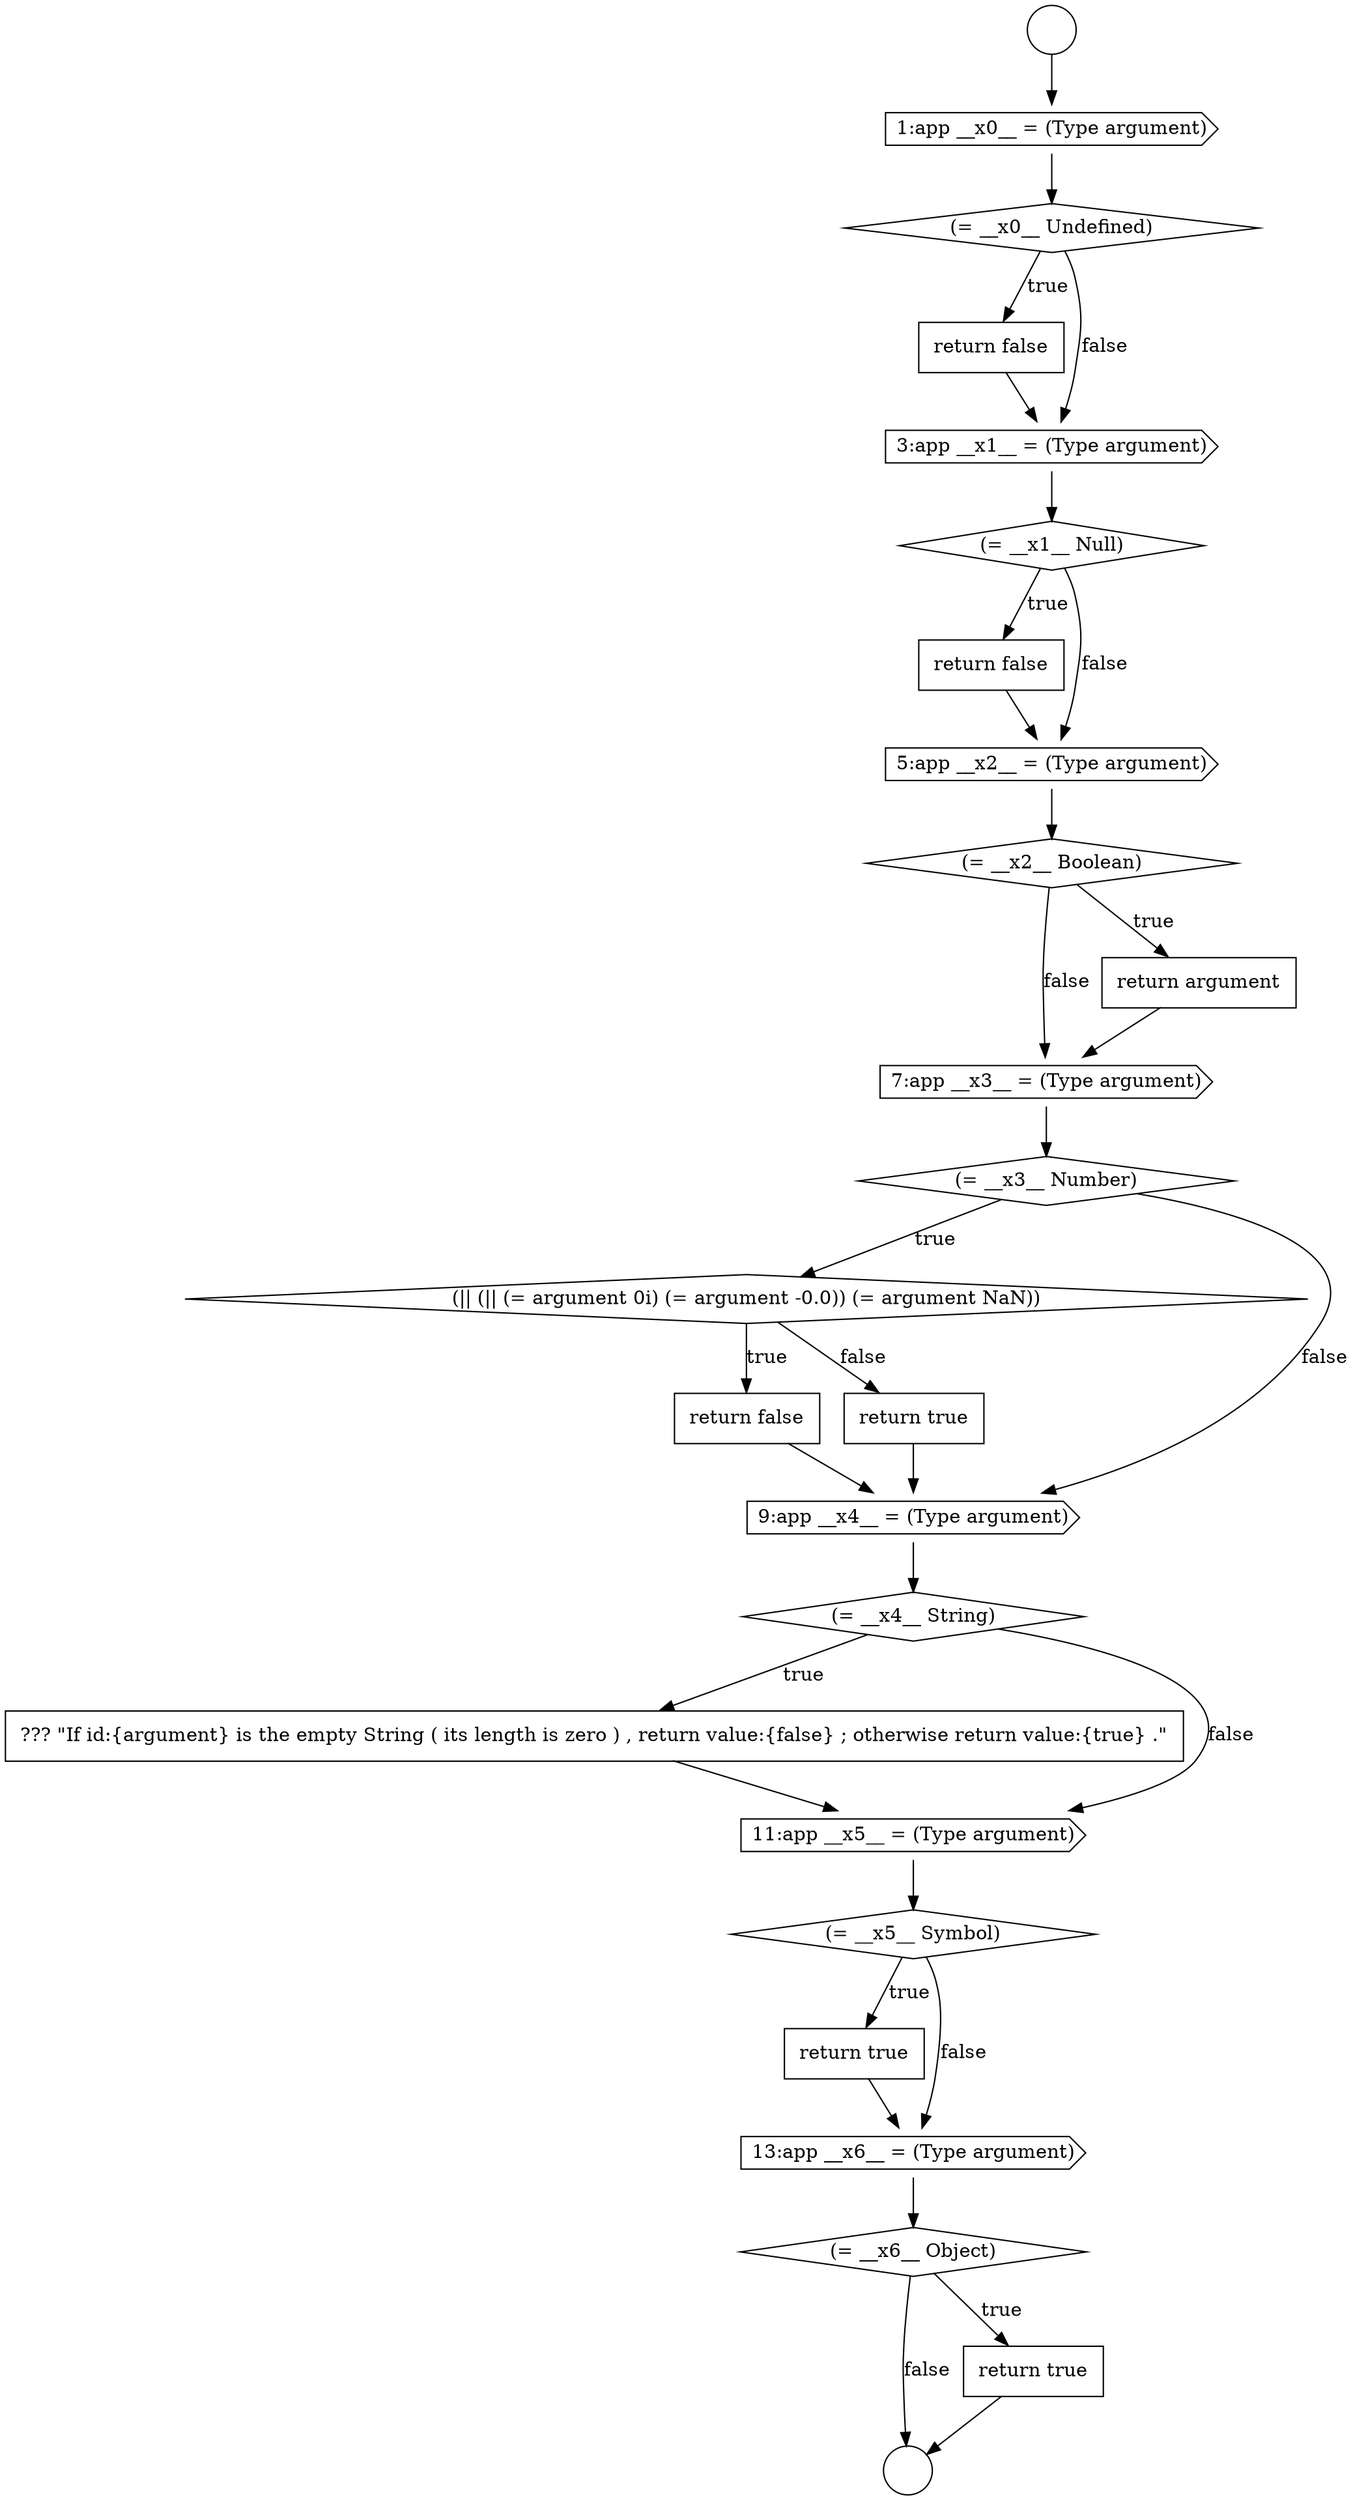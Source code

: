 digraph {
  node19508 [shape=circle label=" " color="black" fillcolor="white" style=filled]
  node19521 [shape=none, margin=0, label=<<font color="black">
    <table border="0" cellborder="1" cellspacing="0" cellpadding="10">
      <tr><td align="left">return false</td></tr>
    </table>
  </font>> color="black" fillcolor="white" style=filled]
  node19518 [shape=cds, label=<<font color="black">7:app __x3__ = (Type argument)</font>> color="black" fillcolor="white" style=filled]
  node19525 [shape=none, margin=0, label=<<font color="black">
    <table border="0" cellborder="1" cellspacing="0" cellpadding="10">
      <tr><td align="left">??? &quot;If id:{argument} is the empty String ( its length is zero ) , return value:{false} ; otherwise return value:{true} .&quot;</td></tr>
    </table>
  </font>> color="black" fillcolor="white" style=filled]
  node19514 [shape=none, margin=0, label=<<font color="black">
    <table border="0" cellborder="1" cellspacing="0" cellpadding="10">
      <tr><td align="left">return false</td></tr>
    </table>
  </font>> color="black" fillcolor="white" style=filled]
  node19507 [shape=circle label=" " color="black" fillcolor="white" style=filled]
  node19524 [shape=diamond, label=<<font color="black">(= __x4__ String)</font>> color="black" fillcolor="white" style=filled]
  node19519 [shape=diamond, label=<<font color="black">(= __x3__ Number)</font>> color="black" fillcolor="white" style=filled]
  node19515 [shape=cds, label=<<font color="black">5:app __x2__ = (Type argument)</font>> color="black" fillcolor="white" style=filled]
  node19511 [shape=none, margin=0, label=<<font color="black">
    <table border="0" cellborder="1" cellspacing="0" cellpadding="10">
      <tr><td align="left">return false</td></tr>
    </table>
  </font>> color="black" fillcolor="white" style=filled]
  node19530 [shape=diamond, label=<<font color="black">(= __x6__ Object)</font>> color="black" fillcolor="white" style=filled]
  node19520 [shape=diamond, label=<<font color="black">(|| (|| (= argument 0i) (= argument -0.0)) (= argument NaN))</font>> color="black" fillcolor="white" style=filled]
  node19523 [shape=cds, label=<<font color="black">9:app __x4__ = (Type argument)</font>> color="black" fillcolor="white" style=filled]
  node19531 [shape=none, margin=0, label=<<font color="black">
    <table border="0" cellborder="1" cellspacing="0" cellpadding="10">
      <tr><td align="left">return true</td></tr>
    </table>
  </font>> color="black" fillcolor="white" style=filled]
  node19527 [shape=diamond, label=<<font color="black">(= __x5__ Symbol)</font>> color="black" fillcolor="white" style=filled]
  node19517 [shape=none, margin=0, label=<<font color="black">
    <table border="0" cellborder="1" cellspacing="0" cellpadding="10">
      <tr><td align="left">return argument</td></tr>
    </table>
  </font>> color="black" fillcolor="white" style=filled]
  node19522 [shape=none, margin=0, label=<<font color="black">
    <table border="0" cellborder="1" cellspacing="0" cellpadding="10">
      <tr><td align="left">return true</td></tr>
    </table>
  </font>> color="black" fillcolor="white" style=filled]
  node19526 [shape=cds, label=<<font color="black">11:app __x5__ = (Type argument)</font>> color="black" fillcolor="white" style=filled]
  node19509 [shape=cds, label=<<font color="black">1:app __x0__ = (Type argument)</font>> color="black" fillcolor="white" style=filled]
  node19528 [shape=none, margin=0, label=<<font color="black">
    <table border="0" cellborder="1" cellspacing="0" cellpadding="10">
      <tr><td align="left">return true</td></tr>
    </table>
  </font>> color="black" fillcolor="white" style=filled]
  node19513 [shape=diamond, label=<<font color="black">(= __x1__ Null)</font>> color="black" fillcolor="white" style=filled]
  node19512 [shape=cds, label=<<font color="black">3:app __x1__ = (Type argument)</font>> color="black" fillcolor="white" style=filled]
  node19529 [shape=cds, label=<<font color="black">13:app __x6__ = (Type argument)</font>> color="black" fillcolor="white" style=filled]
  node19510 [shape=diamond, label=<<font color="black">(= __x0__ Undefined)</font>> color="black" fillcolor="white" style=filled]
  node19516 [shape=diamond, label=<<font color="black">(= __x2__ Boolean)</font>> color="black" fillcolor="white" style=filled]
  node19531 -> node19508 [ color="black"]
  node19520 -> node19521 [label=<<font color="black">true</font>> color="black"]
  node19520 -> node19522 [label=<<font color="black">false</font>> color="black"]
  node19517 -> node19518 [ color="black"]
  node19509 -> node19510 [ color="black"]
  node19507 -> node19509 [ color="black"]
  node19525 -> node19526 [ color="black"]
  node19530 -> node19531 [label=<<font color="black">true</font>> color="black"]
  node19530 -> node19508 [label=<<font color="black">false</font>> color="black"]
  node19523 -> node19524 [ color="black"]
  node19521 -> node19523 [ color="black"]
  node19516 -> node19517 [label=<<font color="black">true</font>> color="black"]
  node19516 -> node19518 [label=<<font color="black">false</font>> color="black"]
  node19524 -> node19525 [label=<<font color="black">true</font>> color="black"]
  node19524 -> node19526 [label=<<font color="black">false</font>> color="black"]
  node19522 -> node19523 [ color="black"]
  node19512 -> node19513 [ color="black"]
  node19510 -> node19511 [label=<<font color="black">true</font>> color="black"]
  node19510 -> node19512 [label=<<font color="black">false</font>> color="black"]
  node19526 -> node19527 [ color="black"]
  node19527 -> node19528 [label=<<font color="black">true</font>> color="black"]
  node19527 -> node19529 [label=<<font color="black">false</font>> color="black"]
  node19513 -> node19514 [label=<<font color="black">true</font>> color="black"]
  node19513 -> node19515 [label=<<font color="black">false</font>> color="black"]
  node19514 -> node19515 [ color="black"]
  node19518 -> node19519 [ color="black"]
  node19529 -> node19530 [ color="black"]
  node19515 -> node19516 [ color="black"]
  node19519 -> node19520 [label=<<font color="black">true</font>> color="black"]
  node19519 -> node19523 [label=<<font color="black">false</font>> color="black"]
  node19511 -> node19512 [ color="black"]
  node19528 -> node19529 [ color="black"]
}
